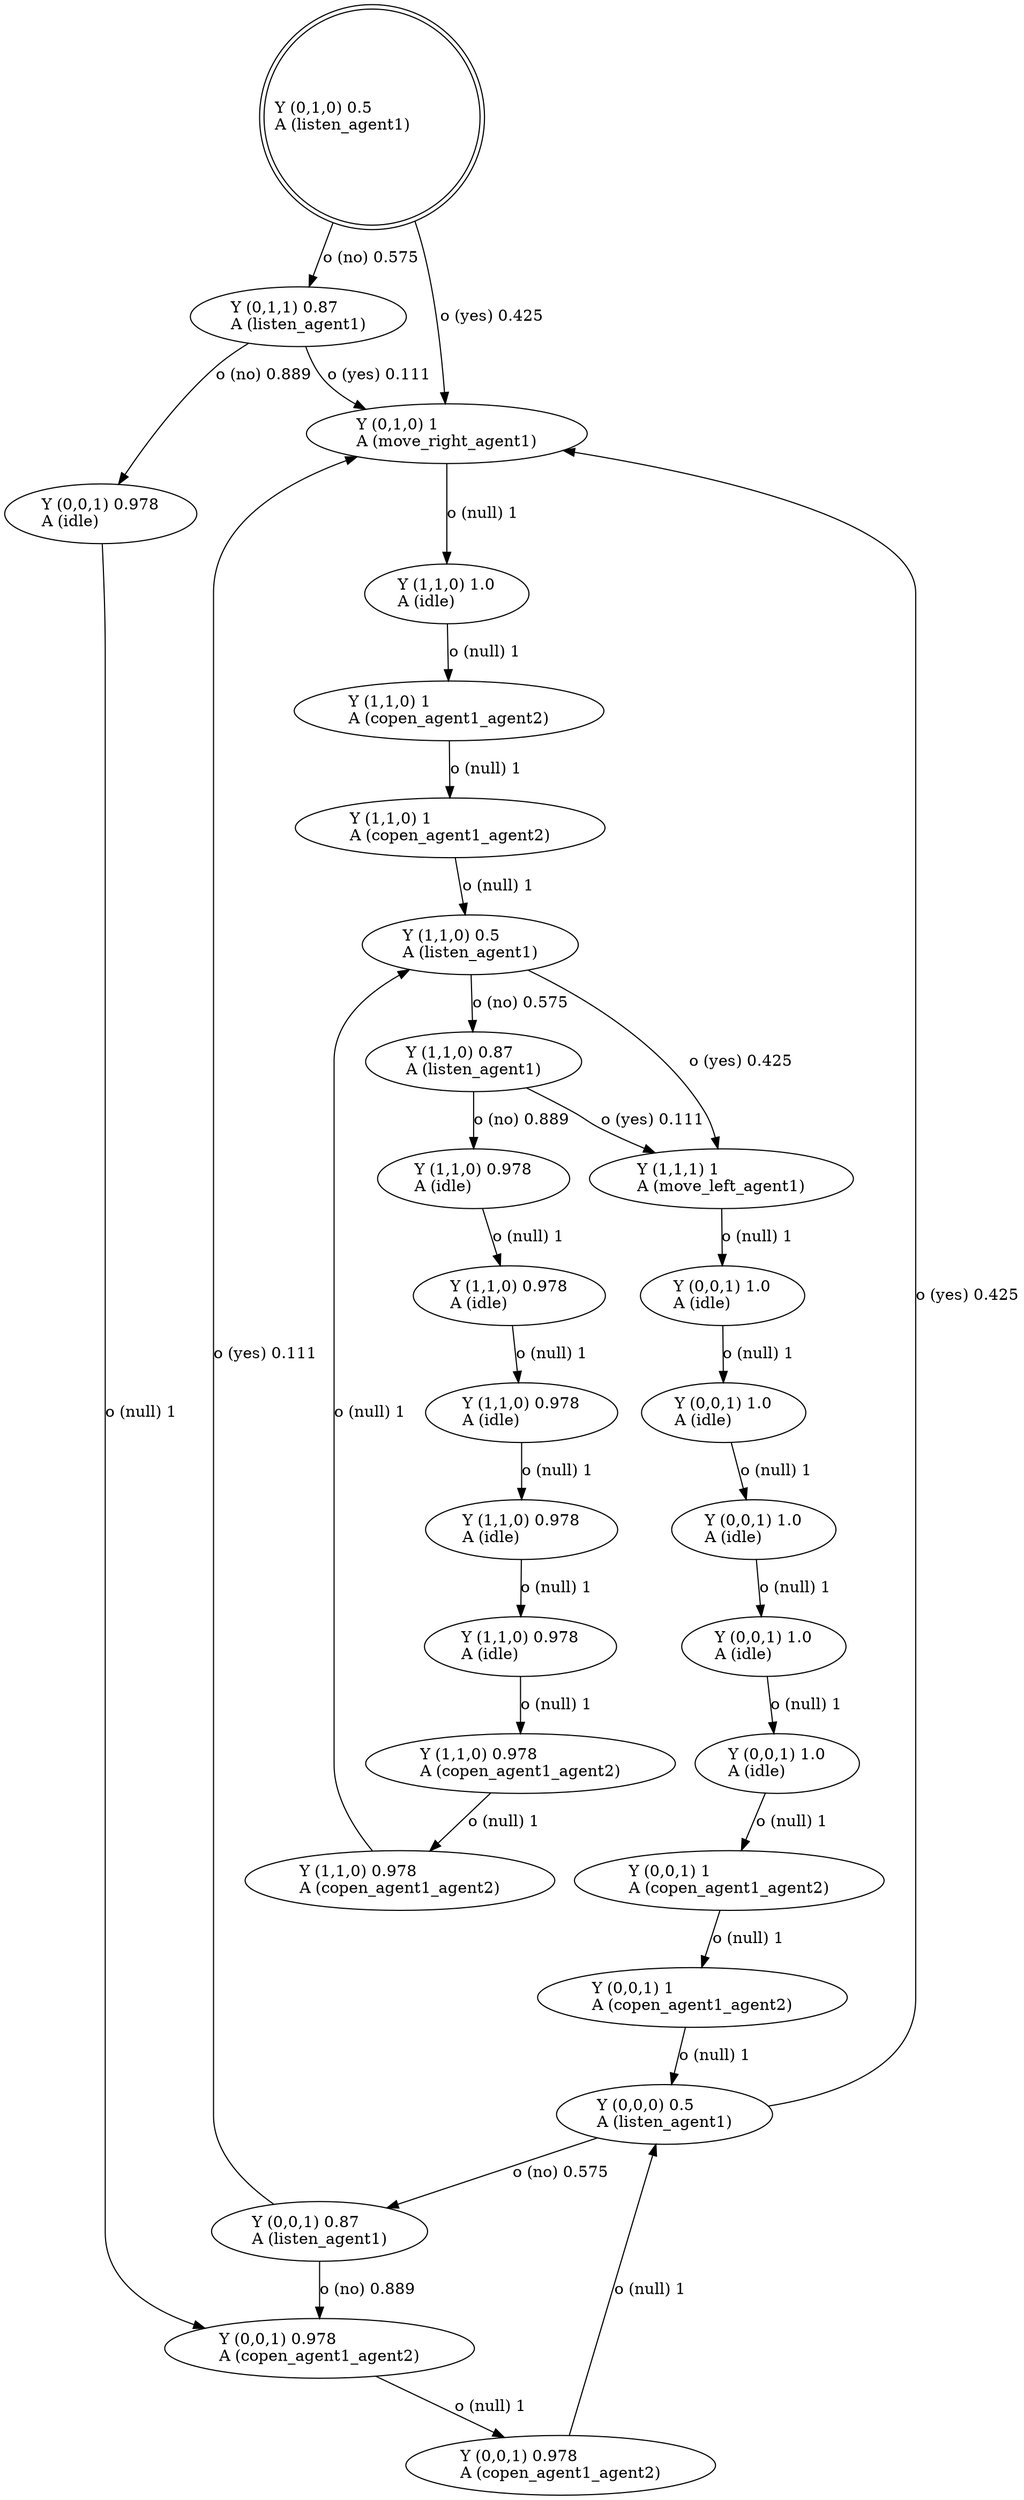 digraph "G" {
root [label="Y (0,1,0) 0.5\lA (listen_agent1)\l", labeljust="l", shape=doublecircle];
x0row4 [label="Y (0,0,0) 0.5\lA (listen_agent1)\l"];
x0row14 [label="Y (0,0,1) 0.87\lA (listen_agent1)\l"];
x0row15 [label="Y (0,0,1) 0.978\lA (copen_agent1_agent2)\l"];
x0row2 [label="Y (0,1,1) 0.87\lA (listen_agent1)\l"];
x0row1 [label="Y (0,1,0) 1\lA (move_right_agent1)\l"];
x0row5 [label="Y (1,1,0) 1\lA (copen_agent1_agent2)\l"];
x0row13 [label="Y (0,0,1) 1\lA (copen_agent1_agent2)\l"];
x0row20 [label="Y (1,1,0) 0.978\lA (copen_agent1_agent2)\l"];
x0row8 [label="Y (1,1,1) 1\lA (move_left_agent1)\l"];
x0row9 [label="Y (1,1,0) 0.87\lA (listen_agent1)\l"];
x0row3 [label="Y (1,1,0) 0.5\lA (listen_agent1)\l"];
x0row5_noop_0 [label="Y (1,1,0) 1.0\lA (idle)\l"];
x0row15_noop_0 [label="Y (0,0,1) 0.978\lA (idle)\l"];
x0row13_noop_0 [label="Y (0,0,1) 1.0\lA (idle)\l"];
x0row13_noop_1 [label="Y (0,0,1) 1.0\lA (idle)\l"];
x0row13_noop_2 [label="Y (0,0,1) 1.0\lA (idle)\l"];
x0row13_noop_3 [label="Y (0,0,1) 1.0\lA (idle)\l"];
x0row13_noop_4 [label="Y (0,0,1) 1.0\lA (idle)\l"];
x0row20_noop_0 [label="Y (1,1,0) 0.978\lA (idle)\l"];
x0row20_noop_1 [label="Y (1,1,0) 0.978\lA (idle)\l"];
x0row20_noop_2 [label="Y (1,1,0) 0.978\lA (idle)\l"];
x0row20_noop_3 [label="Y (1,1,0) 0.978\lA (idle)\l"];
x0row20_noop_4 [label="Y (1,1,0) 0.978\lA (idle)\l"];
x0row15_repeat_1 [label="Y (0,0,1) 0.978\lA (copen_agent1_agent2)\l"];
x0row5_repeat_1 [label="Y (1,1,0) 1\lA (copen_agent1_agent2)\l"];
x0row13_repeat_1 [label="Y (0,0,1) 1\lA (copen_agent1_agent2)\l"];
x0row20_repeat_1 [label="Y (1,1,0) 0.978\lA (copen_agent1_agent2)\l"];
root -> x0row1  [key=0, label="o (yes) 0.425\l"];
root -> x0row2  [key=0, label="o (no) 0.575\l"];
x0row4 -> x0row14  [key=0, label="o (no) 0.575\l"];
x0row4 -> x0row1  [key=0, label="o (yes) 0.425\l"];
x0row14 -> x0row15  [key=0, label="o (no) 0.889\l"];
x0row14 -> x0row1  [key=0, label="o (yes) 0.111\l"];
x0row15 -> x0row15_repeat_1  [key=0, label="o (null) 1\l"];
x0row2 -> x0row1  [key=0, label="o (yes) 0.111\l"];
x0row2 -> x0row15_noop_0  [key=0, label="o (no) 0.889\l"];
x0row1 -> x0row5_noop_0  [key=0, label="o (null) 1\l"];
x0row5 -> x0row5_repeat_1  [key=0, label="o (null) 1\l"];
x0row13 -> x0row13_repeat_1  [key=0, label="o (null) 1\l"];
x0row20 -> x0row20_repeat_1  [key=0, label="o (null) 1\l"];
x0row8 -> x0row13_noop_0  [key=0, label="o (null) 1\l"];
x0row9 -> x0row8  [key=0, label="o (yes) 0.111\l"];
x0row9 -> x0row20_noop_0  [key=0, label="o (no) 0.889\l"];
x0row3 -> x0row8  [key=0, label="o (yes) 0.425\l"];
x0row3 -> x0row9  [key=0, label="o (no) 0.575\l"];
x0row5_noop_0 -> x0row5  [key=0, label="o (null) 1\l"];
x0row15_noop_0 -> x0row15  [key=0, label="o (null) 1\l"];
x0row13_noop_0 -> x0row13_noop_1  [key=0, label="o (null) 1\l"];
x0row13_noop_1 -> x0row13_noop_2  [key=0, label="o (null) 1\l"];
x0row13_noop_2 -> x0row13_noop_3  [key=0, label="o (null) 1\l"];
x0row13_noop_3 -> x0row13_noop_4  [key=0, label="o (null) 1\l"];
x0row13_noop_4 -> x0row13  [key=0, label="o (null) 1\l"];
x0row20_noop_0 -> x0row20_noop_1  [key=0, label="o (null) 1\l"];
x0row20_noop_1 -> x0row20_noop_2  [key=0, label="o (null) 1\l"];
x0row20_noop_2 -> x0row20_noop_3  [key=0, label="o (null) 1\l"];
x0row20_noop_3 -> x0row20_noop_4  [key=0, label="o (null) 1\l"];
x0row20_noop_4 -> x0row20  [key=0, label="o (null) 1\l"];
x0row15_repeat_1 -> x0row4  [key=0, label="o (null) 1\l"];
x0row5_repeat_1 -> x0row3  [key=0, label="o (null) 1\l"];
x0row13_repeat_1 -> x0row4  [key=0, label="o (null) 1\l"];
x0row20_repeat_1 -> x0row3  [key=0, label="o (null) 1\l"];
}
